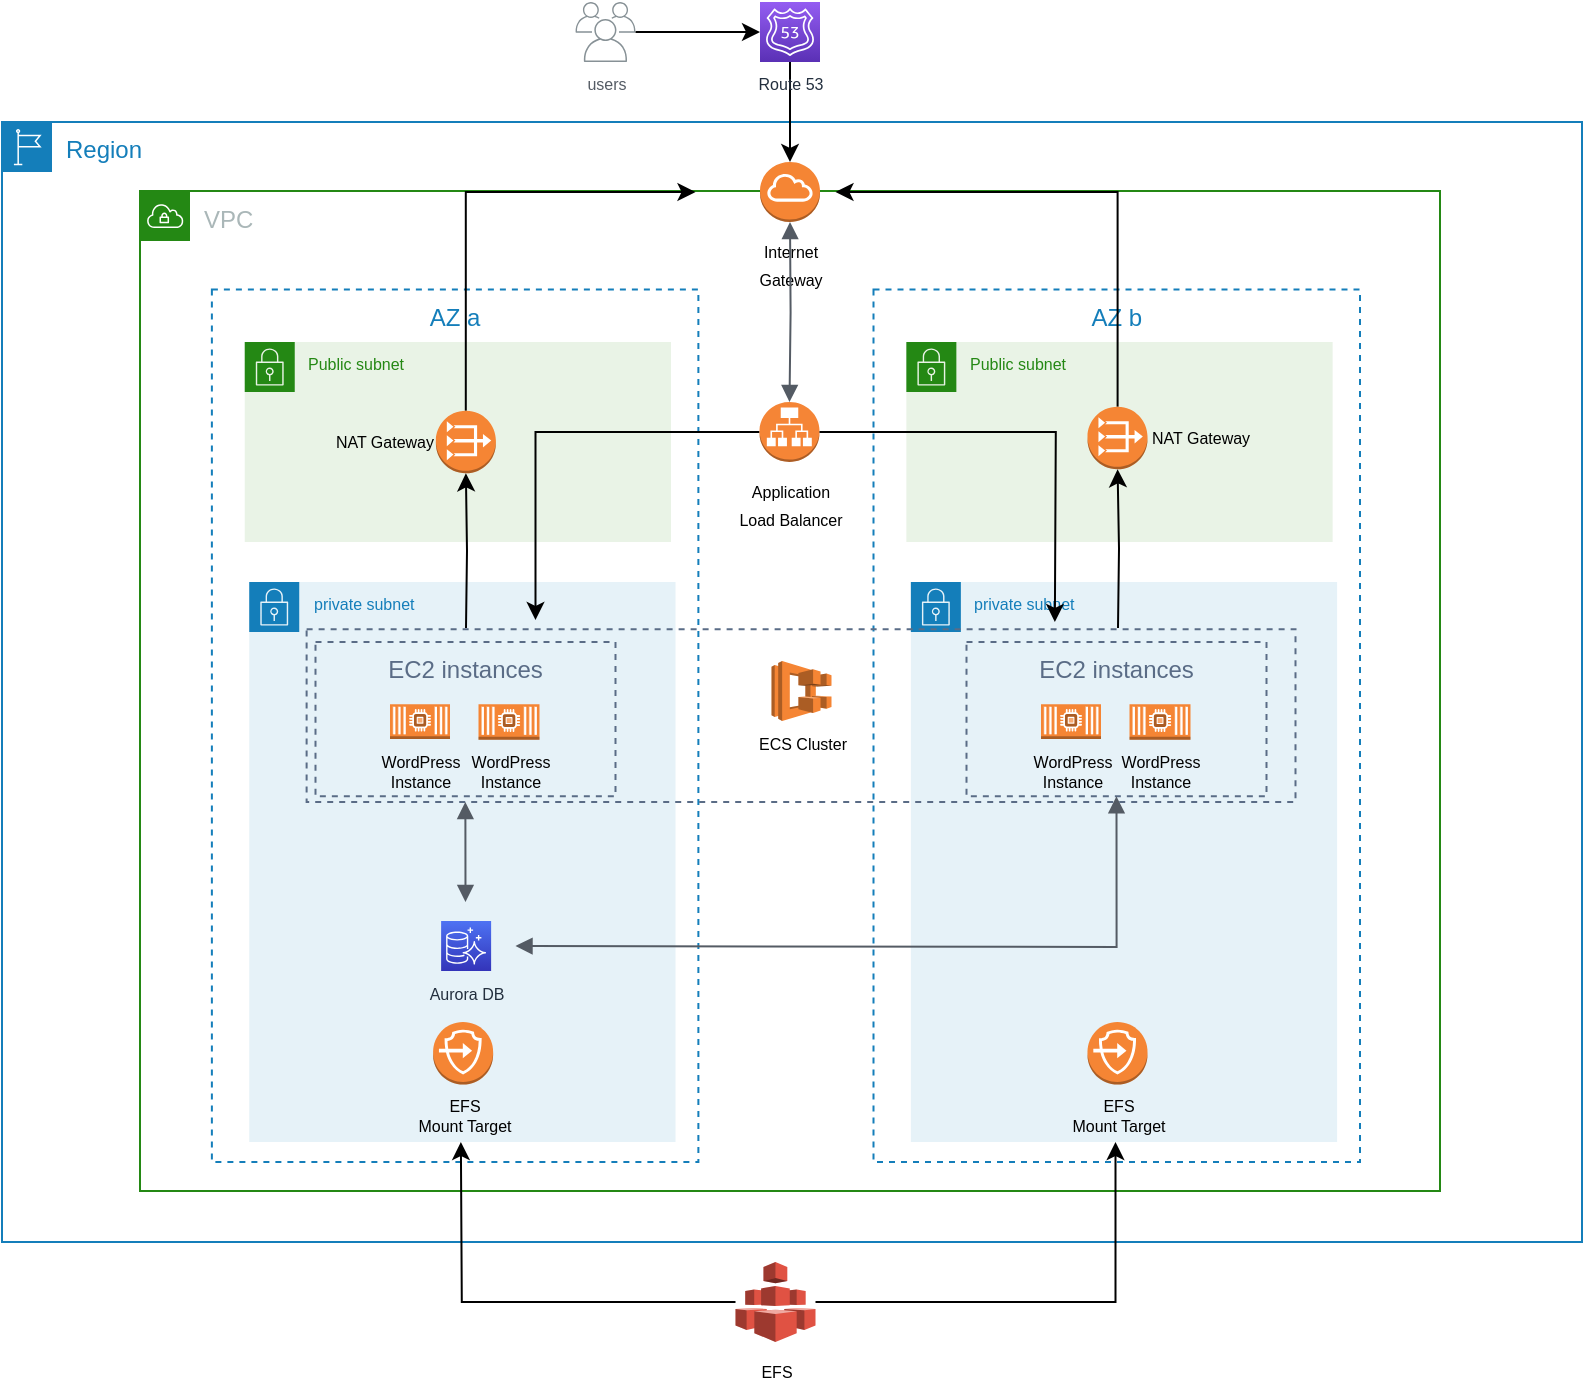 <mxfile version="13.5.0" type="device"><diagram id="L13GB06sH8x-Vx2Tb3az" name="Page-1"><mxGraphModel dx="1462" dy="-247" grid="1" gridSize="10" guides="1" tooltips="1" connect="1" arrows="1" fold="1" page="1" pageScale="1" pageWidth="827" pageHeight="1169" math="0" shadow="0"><root><mxCell id="0"/><mxCell id="1" parent="0"/><mxCell id="AOwKfDDt1gp9F0cHons3-94" value="AZ b" style="fillColor=none;strokeColor=#147EBA;dashed=1;verticalAlign=top;fontStyle=0;fontColor=#147EBA;" vertex="1" parent="1"><mxGeometry x="454.75" y="1393.75" width="243.25" height="436.25" as="geometry"/></mxCell><mxCell id="AOwKfDDt1gp9F0cHons3-77" value="AZ a" style="fillColor=none;strokeColor=#147EBA;dashed=1;verticalAlign=top;fontStyle=0;fontColor=#147EBA;" vertex="1" parent="1"><mxGeometry x="123.94" y="1393.75" width="243.25" height="436.25" as="geometry"/></mxCell><mxCell id="AOwKfDDt1gp9F0cHons3-137" value="Region" style="points=[[0,0],[0.25,0],[0.5,0],[0.75,0],[1,0],[1,0.25],[1,0.5],[1,0.75],[1,1],[0.75,1],[0.5,1],[0.25,1],[0,1],[0,0.75],[0,0.5],[0,0.25]];outlineConnect=0;gradientColor=none;html=1;whiteSpace=wrap;fontSize=12;fontStyle=0;shape=mxgraph.aws4.group;grIcon=mxgraph.aws4.group_region;strokeColor=#147EBA;fillColor=none;verticalAlign=top;align=left;spacingLeft=30;fontColor=#147EBA;dashed=0;" vertex="1" parent="1"><mxGeometry x="19" y="1310" width="790" height="560" as="geometry"/></mxCell><mxCell id="AOwKfDDt1gp9F0cHons3-138" value="VPC" style="points=[[0,0],[0.25,0],[0.5,0],[0.75,0],[1,0],[1,0.25],[1,0.5],[1,0.75],[1,1],[0.75,1],[0.5,1],[0.25,1],[0,1],[0,0.75],[0,0.5],[0,0.25]];outlineConnect=0;gradientColor=none;html=1;whiteSpace=wrap;fontSize=12;fontStyle=0;shape=mxgraph.aws4.group;grIcon=mxgraph.aws4.group_vpc;strokeColor=#248814;fillColor=none;verticalAlign=top;align=left;spacingLeft=30;fontColor=#AAB7B8;dashed=0;" vertex="1" parent="1"><mxGeometry x="88" y="1344.5" width="650" height="500" as="geometry"/></mxCell><mxCell id="AOwKfDDt1gp9F0cHons3-88" value="private subnet" style="points=[[0,0],[0.25,0],[0.5,0],[0.75,0],[1,0],[1,0.25],[1,0.5],[1,0.75],[1,1],[0.75,1],[0.5,1],[0.25,1],[0,1],[0,0.75],[0,0.5],[0,0.25]];outlineConnect=0;gradientColor=none;html=1;whiteSpace=wrap;fontSize=8;fontStyle=0;shape=mxgraph.aws4.group;grIcon=mxgraph.aws4.group_security_group;grStroke=0;strokeColor=#147EBA;fillColor=#E6F2F8;verticalAlign=top;align=left;spacingLeft=30;fontColor=#147EBA;dashed=0;" vertex="1" parent="1"><mxGeometry x="142.62" y="1540" width="213.13" height="280" as="geometry"/></mxCell><mxCell id="AOwKfDDt1gp9F0cHons3-80" value="Aurora DB" style="outlineConnect=0;fontColor=#232F3E;gradientColor=#4D72F3;gradientDirection=north;fillColor=#3334B9;strokeColor=#ffffff;dashed=0;verticalLabelPosition=bottom;verticalAlign=top;align=center;html=1;fontSize=8;fontStyle=0;aspect=fixed;shape=mxgraph.aws4.resourceIcon;resIcon=mxgraph.aws4.aurora;labelBackgroundColor=none;labelBorderColor=none;" vertex="1" parent="1"><mxGeometry x="238.56" y="1709.5" width="25" height="25" as="geometry"/></mxCell><mxCell id="AOwKfDDt1gp9F0cHons3-87" value="EFS &lt;br&gt;Mount Target" style="outlineConnect=0;dashed=0;verticalLabelPosition=bottom;verticalAlign=top;align=center;html=1;shape=mxgraph.aws3.endpoints;fillColor=#F58534;gradientColor=none;labelBackgroundColor=none;fontSize=8;aspect=fixed;labelPosition=center;" vertex="1" parent="1"><mxGeometry x="234.56" y="1760" width="30" height="31.3" as="geometry"/></mxCell><mxCell id="AOwKfDDt1gp9F0cHons3-91" value="Public subnet" style="points=[[0,0],[0.25,0],[0.5,0],[0.75,0],[1,0],[1,0.25],[1,0.5],[1,0.75],[1,1],[0.75,1],[0.5,1],[0.25,1],[0,1],[0,0.75],[0,0.5],[0,0.25]];outlineConnect=0;gradientColor=none;html=1;whiteSpace=wrap;fontSize=8;fontStyle=0;shape=mxgraph.aws4.group;grIcon=mxgraph.aws4.group_security_group;grStroke=0;strokeColor=#248814;fillColor=#E9F3E6;verticalAlign=top;align=left;spacingLeft=30;fontColor=#248814;dashed=0;labelBackgroundColor=none;" vertex="1" parent="1"><mxGeometry x="140.37" y="1420" width="213.13" height="100" as="geometry"/></mxCell><mxCell id="AOwKfDDt1gp9F0cHons3-129" style="edgeStyle=orthogonalEdgeStyle;rounded=0;orthogonalLoop=1;jettySize=auto;html=1;fontSize=8;" edge="1" parent="1" source="AOwKfDDt1gp9F0cHons3-92"><mxGeometry relative="1" as="geometry"><mxPoint x="365.75" y="1345" as="targetPoint"/><Array as="points"><mxPoint x="250.75" y="1345"/></Array></mxGeometry></mxCell><mxCell id="AOwKfDDt1gp9F0cHons3-92" value="NAT Gateway" style="outlineConnect=0;dashed=0;verticalLabelPosition=middle;verticalAlign=middle;align=right;html=1;shape=mxgraph.aws3.vpc_nat_gateway;fillColor=#F58534;gradientColor=none;labelBackgroundColor=none;fontSize=8;aspect=fixed;labelPosition=left;" vertex="1" parent="1"><mxGeometry x="235.94" y="1454.35" width="30" height="31.3" as="geometry"/></mxCell><mxCell id="AOwKfDDt1gp9F0cHons3-93" value="private subnet" style="points=[[0,0],[0.25,0],[0.5,0],[0.75,0],[1,0],[1,0.25],[1,0.5],[1,0.75],[1,1],[0.75,1],[0.5,1],[0.25,1],[0,1],[0,0.75],[0,0.5],[0,0.25]];outlineConnect=0;gradientColor=none;html=1;whiteSpace=wrap;fontSize=8;fontStyle=0;shape=mxgraph.aws4.group;grIcon=mxgraph.aws4.group_security_group;grStroke=0;strokeColor=#147EBA;fillColor=#E6F2F8;verticalAlign=top;align=left;spacingLeft=30;fontColor=#147EBA;dashed=0;" vertex="1" parent="1"><mxGeometry x="473.43" y="1540" width="213.13" height="280" as="geometry"/></mxCell><mxCell id="AOwKfDDt1gp9F0cHons3-102" value="EFS &lt;br&gt;Mount Target" style="outlineConnect=0;dashed=0;verticalLabelPosition=bottom;verticalAlign=top;align=center;html=1;shape=mxgraph.aws3.endpoints;fillColor=#F58534;gradientColor=none;labelBackgroundColor=none;fontSize=8;aspect=fixed;labelPosition=center;" vertex="1" parent="1"><mxGeometry x="561.75" y="1760" width="30" height="31.3" as="geometry"/></mxCell><mxCell id="AOwKfDDt1gp9F0cHons3-103" value="Public subnet" style="points=[[0,0],[0.25,0],[0.5,0],[0.75,0],[1,0],[1,0.25],[1,0.5],[1,0.75],[1,1],[0.75,1],[0.5,1],[0.25,1],[0,1],[0,0.75],[0,0.5],[0,0.25]];outlineConnect=0;gradientColor=none;html=1;whiteSpace=wrap;fontSize=8;fontStyle=0;shape=mxgraph.aws4.group;grIcon=mxgraph.aws4.group_security_group;grStroke=0;strokeColor=#248814;fillColor=#E9F3E6;verticalAlign=top;align=left;spacingLeft=30;fontColor=#248814;dashed=0;labelBackgroundColor=none;" vertex="1" parent="1"><mxGeometry x="471.18" y="1420" width="213.13" height="100" as="geometry"/></mxCell><mxCell id="AOwKfDDt1gp9F0cHons3-130" style="edgeStyle=orthogonalEdgeStyle;rounded=0;orthogonalLoop=1;jettySize=auto;html=1;fontSize=8;" edge="1" parent="1" source="AOwKfDDt1gp9F0cHons3-104"><mxGeometry relative="1" as="geometry"><mxPoint x="435.75" y="1345" as="targetPoint"/><Array as="points"><mxPoint x="577.75" y="1345"/></Array></mxGeometry></mxCell><mxCell id="AOwKfDDt1gp9F0cHons3-104" value="NAT Gateway" style="outlineConnect=0;dashed=0;verticalLabelPosition=middle;verticalAlign=middle;align=left;html=1;shape=mxgraph.aws3.vpc_nat_gateway;fillColor=#F58534;gradientColor=none;labelBackgroundColor=none;fontSize=8;aspect=fixed;labelPosition=right;" vertex="1" parent="1"><mxGeometry x="561.75" y="1452.35" width="30" height="31.3" as="geometry"/></mxCell><mxCell id="AOwKfDDt1gp9F0cHons3-105" style="edgeStyle=orthogonalEdgeStyle;rounded=0;orthogonalLoop=1;jettySize=auto;html=1;" edge="1" parent="1" source="AOwKfDDt1gp9F0cHons3-106" target="AOwKfDDt1gp9F0cHons3-108"><mxGeometry relative="1" as="geometry"/></mxCell><mxCell id="AOwKfDDt1gp9F0cHons3-106" value="users" style="outlineConnect=0;gradientColor=none;fontColor=#545B64;strokeColor=none;fillColor=#879196;dashed=0;verticalLabelPosition=bottom;verticalAlign=top;align=center;html=1;fontSize=8;fontStyle=0;aspect=fixed;shape=mxgraph.aws4.illustration_users;pointerEvents=1" vertex="1" parent="1"><mxGeometry x="305.75" y="1250" width="30" height="30" as="geometry"/></mxCell><mxCell id="AOwKfDDt1gp9F0cHons3-107" style="edgeStyle=orthogonalEdgeStyle;rounded=0;orthogonalLoop=1;jettySize=auto;html=1;" edge="1" parent="1" source="AOwKfDDt1gp9F0cHons3-108" target="AOwKfDDt1gp9F0cHons3-110"><mxGeometry relative="1" as="geometry"/></mxCell><mxCell id="AOwKfDDt1gp9F0cHons3-108" value="Route 53" style="outlineConnect=0;fontColor=#232F3E;gradientColor=#945DF2;gradientDirection=north;fillColor=#5A30B5;strokeColor=#ffffff;dashed=0;verticalLabelPosition=bottom;verticalAlign=top;align=center;html=1;fontSize=8;fontStyle=0;aspect=fixed;shape=mxgraph.aws4.resourceIcon;resIcon=mxgraph.aws4.route_53;" vertex="1" parent="1"><mxGeometry x="398" y="1250" width="30" height="30" as="geometry"/></mxCell><mxCell id="AOwKfDDt1gp9F0cHons3-110" value="&lt;font style=&quot;font-size: 8px&quot;&gt;Internet &lt;br&gt;Gateway&lt;/font&gt;" style="outlineConnect=0;dashed=0;verticalLabelPosition=bottom;verticalAlign=top;align=center;html=1;shape=mxgraph.aws3.internet_gateway;fillColor=#F58534;gradientColor=none;labelBackgroundColor=none;" vertex="1" parent="1"><mxGeometry x="398" y="1330" width="30" height="30" as="geometry"/></mxCell><mxCell id="AOwKfDDt1gp9F0cHons3-111" style="edgeStyle=orthogonalEdgeStyle;rounded=0;orthogonalLoop=1;jettySize=auto;html=1;" edge="1" parent="1" source="AOwKfDDt1gp9F0cHons3-112"><mxGeometry relative="1" as="geometry"><mxPoint x="285.75" y="1559" as="targetPoint"/><Array as="points"><mxPoint x="285.75" y="1465"/><mxPoint x="285.75" y="1559"/></Array></mxGeometry></mxCell><mxCell id="AOwKfDDt1gp9F0cHons3-112" value="&lt;font style=&quot;font-size: 8px&quot;&gt;Application&lt;br&gt;Load Balancer&lt;/font&gt;" style="outlineConnect=0;dashed=0;verticalLabelPosition=bottom;verticalAlign=top;align=center;html=1;shape=mxgraph.aws3.application_load_balancer;fillColor=#F58536;gradientColor=none;labelBackgroundColor=none;" vertex="1" parent="1"><mxGeometry x="397.75" y="1450" width="30" height="30" as="geometry"/></mxCell><mxCell id="AOwKfDDt1gp9F0cHons3-113" value="&lt;font style=&quot;font-size: 8px&quot;&gt;ECS Cluster&lt;/font&gt;" style="outlineConnect=0;dashed=0;verticalLabelPosition=bottom;verticalAlign=top;align=center;html=1;shape=mxgraph.aws3.ecs;fillColor=#F58534;gradientColor=none;labelBackgroundColor=none;fontSize=8;" vertex="1" parent="1"><mxGeometry x="403.75" y="1579.5" width="30" height="30" as="geometry"/></mxCell><mxCell id="AOwKfDDt1gp9F0cHons3-115" style="edgeStyle=orthogonalEdgeStyle;rounded=0;orthogonalLoop=1;jettySize=auto;html=1;entryX=0.25;entryY=0;entryDx=0;entryDy=0;fontSize=8;" edge="1" parent="1" source="AOwKfDDt1gp9F0cHons3-112"><mxGeometry relative="1" as="geometry"><mxPoint x="545.435" y="1560" as="targetPoint"/></mxGeometry></mxCell><mxCell id="AOwKfDDt1gp9F0cHons3-118" value="" style="edgeStyle=orthogonalEdgeStyle;html=1;endArrow=block;elbow=vertical;startArrow=block;startFill=1;endFill=1;strokeColor=#545B64;rounded=0;fontSize=8;" edge="1" parent="1" target="AOwKfDDt1gp9F0cHons3-110"><mxGeometry width="100" relative="1" as="geometry"><mxPoint x="412.75" y="1450" as="sourcePoint"/><mxPoint x="75.75" y="1530" as="targetPoint"/></mxGeometry></mxCell><mxCell id="AOwKfDDt1gp9F0cHons3-122" value="" style="group" vertex="1" connectable="0" parent="1"><mxGeometry x="175.75" y="1570" width="155.5" height="77.17" as="geometry"/></mxCell><mxCell id="AOwKfDDt1gp9F0cHons3-83" value="EC2 instances" style="fillColor=none;strokeColor=#5A6C86;dashed=1;verticalAlign=top;fontStyle=0;fontColor=#5A6C86;labelBackgroundColor=none;aspect=fixed;" vertex="1" parent="AOwKfDDt1gp9F0cHons3-122"><mxGeometry width="150" height="77.17" as="geometry"/></mxCell><mxCell id="AOwKfDDt1gp9F0cHons3-84" value="WordPress&lt;br&gt;Instance" style="outlineConnect=0;dashed=0;verticalLabelPosition=bottom;verticalAlign=top;align=center;html=1;shape=mxgraph.aws3.ec2_compute_container_2;fillColor=#F58534;gradientColor=none;labelBackgroundColor=none;fontSize=8;aspect=fixed;" vertex="1" parent="AOwKfDDt1gp9F0cHons3-122"><mxGeometry x="37.25" y="31.14" width="30" height="17.42" as="geometry"/></mxCell><mxCell id="AOwKfDDt1gp9F0cHons3-85" value="WordPress&lt;br&gt;Instance" style="outlineConnect=0;dashed=0;verticalLabelPosition=bottom;verticalAlign=top;align=center;html=1;shape=mxgraph.aws3.ec2_compute_container_2;fillColor=#F58534;gradientColor=none;labelBackgroundColor=none;fontSize=8;aspect=fixed;" vertex="1" parent="AOwKfDDt1gp9F0cHons3-122"><mxGeometry x="81.5" y="31.14" width="30.5" height="17.71" as="geometry"/></mxCell><mxCell id="AOwKfDDt1gp9F0cHons3-86" value="" style="shape=image;html=1;verticalAlign=top;verticalLabelPosition=bottom;labelBackgroundColor=#ffffff;imageAspect=0;aspect=fixed;image=https://cdn3.iconfinder.com/data/icons/logos-and-brands-adobe/512/97_Docker-128.png" vertex="1" parent="AOwKfDDt1gp9F0cHons3-122"><mxGeometry x="135.5" width="20" height="20" as="geometry"/></mxCell><mxCell id="AOwKfDDt1gp9F0cHons3-123" value="" style="group" vertex="1" connectable="0" parent="1"><mxGeometry x="501.25" y="1570" width="155.5" height="77.17" as="geometry"/></mxCell><mxCell id="AOwKfDDt1gp9F0cHons3-124" value="EC2 instances" style="fillColor=none;strokeColor=#5A6C86;dashed=1;verticalAlign=top;fontStyle=0;fontColor=#5A6C86;labelBackgroundColor=none;aspect=fixed;" vertex="1" parent="AOwKfDDt1gp9F0cHons3-123"><mxGeometry width="150" height="77.17" as="geometry"/></mxCell><mxCell id="AOwKfDDt1gp9F0cHons3-125" value="WordPress&lt;br&gt;Instance" style="outlineConnect=0;dashed=0;verticalLabelPosition=bottom;verticalAlign=top;align=center;html=1;shape=mxgraph.aws3.ec2_compute_container_2;fillColor=#F58534;gradientColor=none;labelBackgroundColor=none;fontSize=8;aspect=fixed;" vertex="1" parent="AOwKfDDt1gp9F0cHons3-123"><mxGeometry x="37.25" y="31.14" width="30" height="17.42" as="geometry"/></mxCell><mxCell id="AOwKfDDt1gp9F0cHons3-126" value="WordPress&lt;br&gt;Instance" style="outlineConnect=0;dashed=0;verticalLabelPosition=bottom;verticalAlign=top;align=center;html=1;shape=mxgraph.aws3.ec2_compute_container_2;fillColor=#F58534;gradientColor=none;labelBackgroundColor=none;fontSize=8;aspect=fixed;" vertex="1" parent="AOwKfDDt1gp9F0cHons3-123"><mxGeometry x="81.5" y="31.14" width="30.5" height="17.71" as="geometry"/></mxCell><mxCell id="AOwKfDDt1gp9F0cHons3-127" value="" style="shape=image;html=1;verticalAlign=top;verticalLabelPosition=bottom;labelBackgroundColor=#ffffff;imageAspect=0;aspect=fixed;image=https://cdn3.iconfinder.com/data/icons/logos-and-brands-adobe/512/97_Docker-128.png" vertex="1" parent="AOwKfDDt1gp9F0cHons3-123"><mxGeometry x="135.5" width="20" height="20" as="geometry"/></mxCell><mxCell id="AOwKfDDt1gp9F0cHons3-128" style="edgeStyle=orthogonalEdgeStyle;rounded=0;orthogonalLoop=1;jettySize=auto;html=1;entryX=0.5;entryY=1;entryDx=0;entryDy=0;entryPerimeter=0;fontSize=8;" edge="1" parent="1" target="AOwKfDDt1gp9F0cHons3-92"><mxGeometry relative="1" as="geometry"><mxPoint x="251" y="1563" as="sourcePoint"/></mxGeometry></mxCell><mxCell id="AOwKfDDt1gp9F0cHons3-131" style="edgeStyle=orthogonalEdgeStyle;rounded=0;orthogonalLoop=1;jettySize=auto;html=1;fontSize=8;" edge="1" parent="1" target="AOwKfDDt1gp9F0cHons3-104"><mxGeometry relative="1" as="geometry"><mxPoint x="577" y="1563" as="sourcePoint"/></mxGeometry></mxCell><mxCell id="AOwKfDDt1gp9F0cHons3-132" value="" style="edgeStyle=orthogonalEdgeStyle;html=1;endArrow=block;elbow=vertical;startArrow=block;startFill=1;endFill=1;strokeColor=#545B64;rounded=0;fontSize=8;" edge="1" parent="1"><mxGeometry width="100" relative="1" as="geometry"><mxPoint x="250.65" y="1650" as="sourcePoint"/><mxPoint x="250.75" y="1700" as="targetPoint"/><Array as="points"><mxPoint x="250.75" y="1660"/><mxPoint x="250.75" y="1660"/></Array></mxGeometry></mxCell><mxCell id="AOwKfDDt1gp9F0cHons3-133" value="" style="edgeStyle=orthogonalEdgeStyle;html=1;endArrow=block;elbow=vertical;startArrow=block;startFill=1;endFill=1;strokeColor=#545B64;rounded=0;fontSize=8;entryX=0.5;entryY=1;entryDx=0;entryDy=0;" edge="1" parent="1" target="AOwKfDDt1gp9F0cHons3-124"><mxGeometry width="100" relative="1" as="geometry"><mxPoint x="275.75" y="1722" as="sourcePoint"/><mxPoint x="25.75" y="1620" as="targetPoint"/></mxGeometry></mxCell><mxCell id="AOwKfDDt1gp9F0cHons3-121" value="" style="fillColor=none;strokeColor=#5A6C86;dashed=1;verticalAlign=top;fontStyle=0;fontColor=#5A6C86;labelBackgroundColor=none;" vertex="1" parent="1"><mxGeometry x="171.31" y="1563.59" width="494.44" height="86.41" as="geometry"/></mxCell><mxCell id="AOwKfDDt1gp9F0cHons3-134" style="edgeStyle=orthogonalEdgeStyle;rounded=0;orthogonalLoop=1;jettySize=auto;html=1;fontSize=8;" edge="1" parent="1" source="AOwKfDDt1gp9F0cHons3-136"><mxGeometry relative="1" as="geometry"><mxPoint x="575.75" y="1820" as="targetPoint"/><Array as="points"><mxPoint x="575.75" y="1900"/><mxPoint x="575.75" y="1820"/></Array></mxGeometry></mxCell><mxCell id="AOwKfDDt1gp9F0cHons3-135" style="edgeStyle=orthogonalEdgeStyle;rounded=0;orthogonalLoop=1;jettySize=auto;html=1;fontSize=8;" edge="1" parent="1" source="AOwKfDDt1gp9F0cHons3-136"><mxGeometry relative="1" as="geometry"><mxPoint x="248.436" y="1820" as="targetPoint"/></mxGeometry></mxCell><mxCell id="AOwKfDDt1gp9F0cHons3-136" value="&lt;font style=&quot;font-size: 8px&quot;&gt;EFS&lt;/font&gt;" style="outlineConnect=0;dashed=0;verticalLabelPosition=bottom;verticalAlign=top;align=center;html=1;shape=mxgraph.aws3.efs;fillColor=#E05243;gradientColor=none;labelBackgroundColor=none;aspect=fixed;" vertex="1" parent="1"><mxGeometry x="385.75" y="1880" width="40" height="40" as="geometry"/></mxCell></root></mxGraphModel></diagram></mxfile>